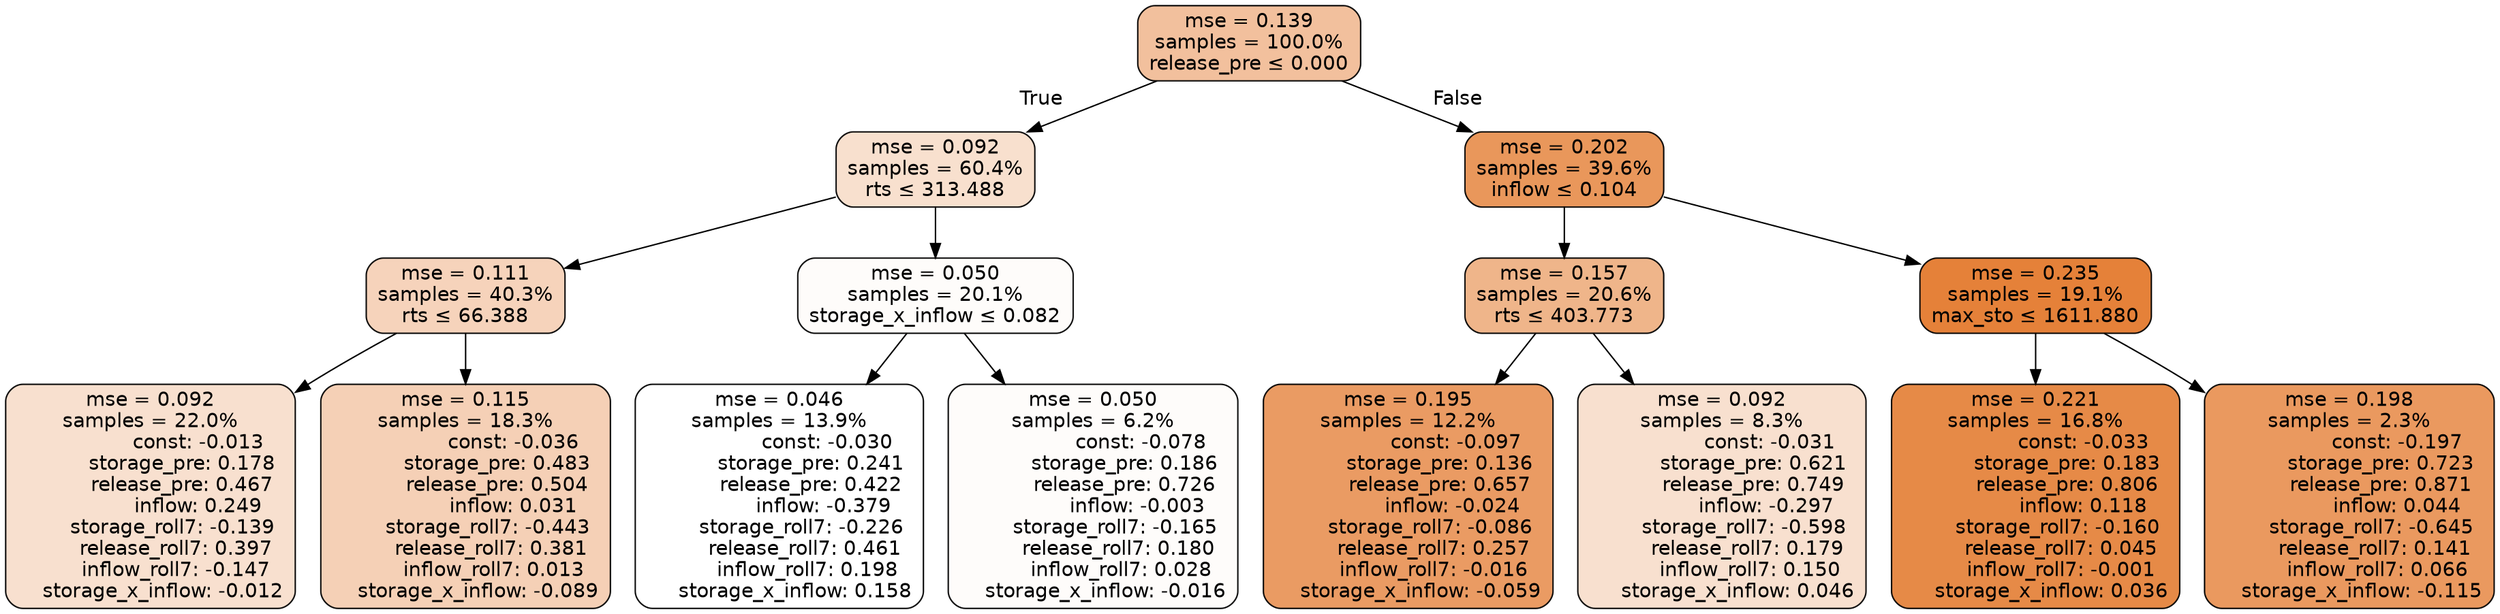 digraph tree {
bgcolor="transparent"
node [shape=rectangle, style="filled, rounded", color="black", fontname=helvetica] ;
edge [fontname=helvetica] ;
	"0" [label="mse = 0.139
samples = 100.0%
release_pre &le; 0.000", fillcolor="#f2c09d"]
	"1" [label="mse = 0.092
samples = 60.4%
rts &le; 313.488", fillcolor="#f8e0ce"]
	"2" [label="mse = 0.111
samples = 40.3%
rts &le; 66.388", fillcolor="#f6d3bb"]
	"3" [label="mse = 0.092
samples = 22.0%
               const: -0.013
          storage_pre: 0.178
          release_pre: 0.467
               inflow: 0.249
       storage_roll7: -0.139
        release_roll7: 0.397
        inflow_roll7: -0.147
    storage_x_inflow: -0.012", fillcolor="#f8e0cf"]
	"4" [label="mse = 0.115
samples = 18.3%
               const: -0.036
          storage_pre: 0.483
          release_pre: 0.504
               inflow: 0.031
       storage_roll7: -0.443
        release_roll7: 0.381
         inflow_roll7: 0.013
    storage_x_inflow: -0.089", fillcolor="#f5d0b6"]
	"5" [label="mse = 0.050
samples = 20.1%
storage_x_inflow &le; 0.082", fillcolor="#fefcfa"]
	"6" [label="mse = 0.046
samples = 13.9%
               const: -0.030
          storage_pre: 0.241
          release_pre: 0.422
              inflow: -0.379
       storage_roll7: -0.226
        release_roll7: 0.461
         inflow_roll7: 0.198
     storage_x_inflow: 0.158", fillcolor="#ffffff"]
	"7" [label="mse = 0.050
samples = 6.2%
               const: -0.078
          storage_pre: 0.186
          release_pre: 0.726
              inflow: -0.003
       storage_roll7: -0.165
        release_roll7: 0.180
         inflow_roll7: 0.028
    storage_x_inflow: -0.016", fillcolor="#fefcfa"]
	"8" [label="mse = 0.202
samples = 39.6%
inflow &le; 0.104", fillcolor="#e9975b"]
	"9" [label="mse = 0.157
samples = 20.6%
rts &le; 403.773", fillcolor="#efb58a"]
	"10" [label="mse = 0.195
samples = 12.2%
               const: -0.097
          storage_pre: 0.136
          release_pre: 0.657
              inflow: -0.024
       storage_roll7: -0.086
        release_roll7: 0.257
        inflow_roll7: -0.016
    storage_x_inflow: -0.059", fillcolor="#ea9b63"]
	"11" [label="mse = 0.092
samples = 8.3%
               const: -0.031
          storage_pre: 0.621
          release_pre: 0.749
              inflow: -0.297
       storage_roll7: -0.598
        release_roll7: 0.179
         inflow_roll7: 0.150
     storage_x_inflow: 0.046", fillcolor="#f8e0cf"]
	"12" [label="mse = 0.235
samples = 19.1%
max_sto &le; 1611.880", fillcolor="#e58139"]
	"13" [label="mse = 0.221
samples = 16.8%
               const: -0.033
          storage_pre: 0.183
          release_pre: 0.806
               inflow: 0.118
       storage_roll7: -0.160
        release_roll7: 0.045
        inflow_roll7: -0.001
     storage_x_inflow: 0.036", fillcolor="#e68a47"]
	"14" [label="mse = 0.198
samples = 2.3%
               const: -0.197
          storage_pre: 0.723
          release_pre: 0.871
               inflow: 0.044
       storage_roll7: -0.645
        release_roll7: 0.141
         inflow_roll7: 0.066
    storage_x_inflow: -0.115", fillcolor="#ea995f"]

	"0" -> "1" [labeldistance=2.5, labelangle=45, headlabel="True"]
	"1" -> "2"
	"2" -> "3"
	"2" -> "4"
	"1" -> "5"
	"5" -> "6"
	"5" -> "7"
	"0" -> "8" [labeldistance=2.5, labelangle=-45, headlabel="False"]
	"8" -> "9"
	"9" -> "10"
	"9" -> "11"
	"8" -> "12"
	"12" -> "13"
	"12" -> "14"
}